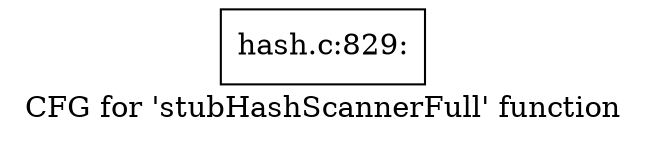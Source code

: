 digraph "CFG for 'stubHashScannerFull' function" {
	label="CFG for 'stubHashScannerFull' function";

	Node0x3db2c90 [shape=record,label="{hash.c:829:}"];
}
